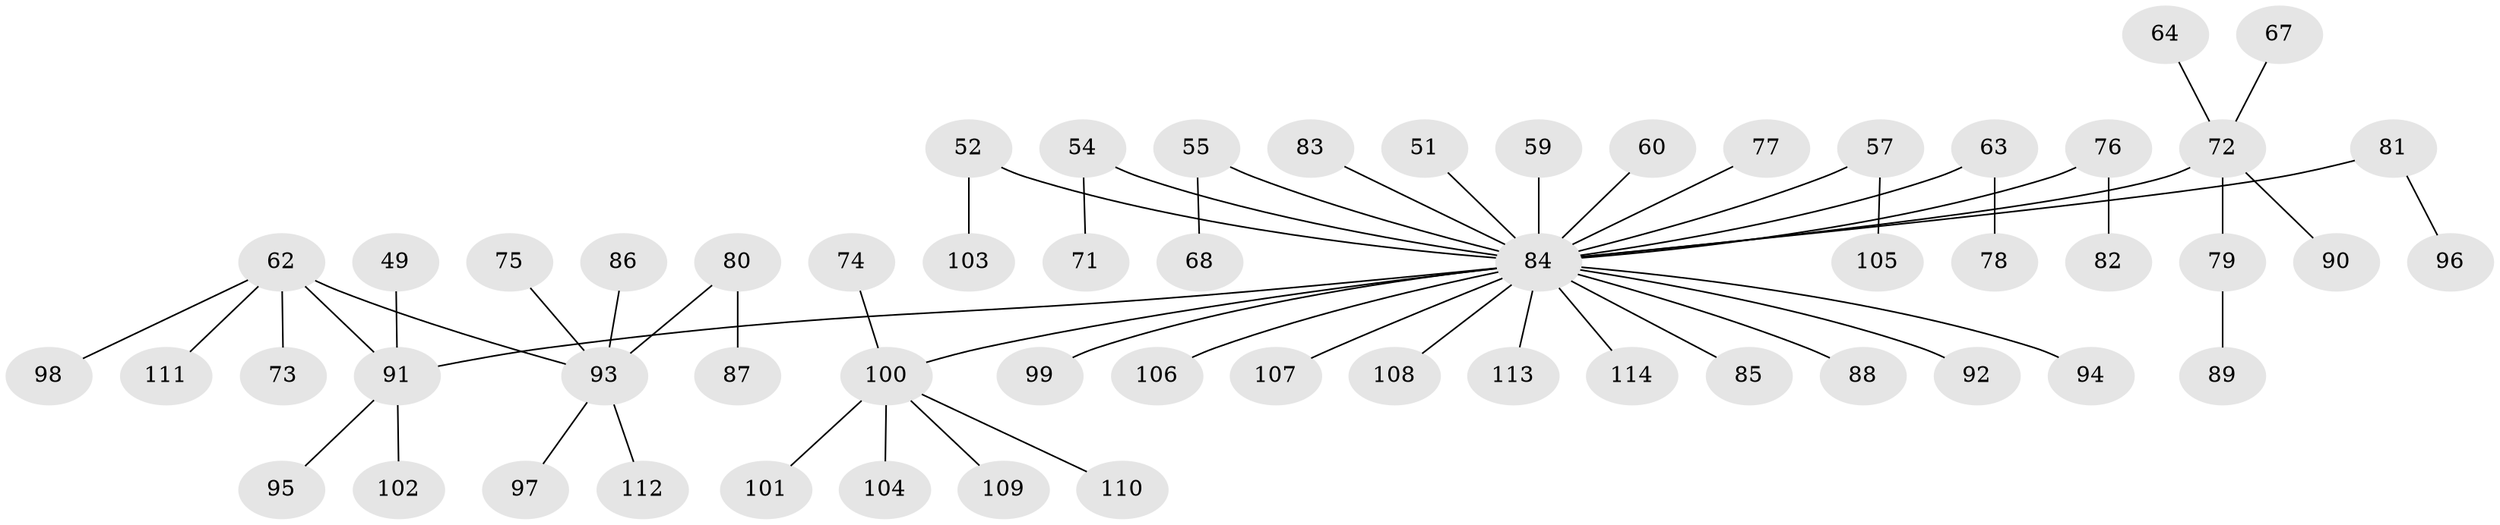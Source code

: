 // original degree distribution, {8: 0.008771929824561403, 4: 0.08771929824561403, 3: 0.11403508771929824, 5: 0.02631578947368421, 2: 0.2807017543859649, 1: 0.47368421052631576, 6: 0.008771929824561403}
// Generated by graph-tools (version 1.1) at 2025/52/03/09/25 04:52:56]
// undirected, 57 vertices, 56 edges
graph export_dot {
graph [start="1"]
  node [color=gray90,style=filled];
  49;
  51;
  52;
  54 [super="+22"];
  55;
  57;
  59;
  60;
  62 [super="+48+58"];
  63;
  64;
  67;
  68;
  71;
  72 [super="+41+70+45"];
  73;
  74;
  75;
  76;
  77;
  78;
  79;
  80;
  81;
  82;
  83;
  84 [super="+12+26+69"];
  85;
  86;
  87;
  88;
  89;
  90;
  91 [super="+23+37+18+56"];
  92;
  93 [super="+38+42+61"];
  94;
  95;
  96;
  97;
  98;
  99;
  100 [super="+44+47+66+65"];
  101;
  102;
  103;
  104;
  105;
  106;
  107;
  108;
  109;
  110;
  111;
  112;
  113;
  114 [super="+36"];
  49 -- 91;
  51 -- 84;
  52 -- 103;
  52 -- 84;
  54 -- 71;
  54 -- 84;
  55 -- 68;
  55 -- 84;
  57 -- 105;
  57 -- 84;
  59 -- 84;
  60 -- 84;
  62 -- 98;
  62 -- 73;
  62 -- 91;
  62 -- 93;
  62 -- 111;
  63 -- 78;
  63 -- 84;
  64 -- 72;
  67 -- 72;
  72 -- 79;
  72 -- 90;
  72 -- 84;
  74 -- 100;
  75 -- 93;
  76 -- 82;
  76 -- 84;
  77 -- 84;
  79 -- 89;
  80 -- 87;
  80 -- 93;
  81 -- 96;
  81 -- 84;
  83 -- 84;
  84 -- 85;
  84 -- 88;
  84 -- 91;
  84 -- 92;
  84 -- 94;
  84 -- 99;
  84 -- 106;
  84 -- 107;
  84 -- 108;
  84 -- 113;
  84 -- 114;
  84 -- 100;
  86 -- 93;
  91 -- 102;
  91 -- 95;
  93 -- 97;
  93 -- 112;
  100 -- 101;
  100 -- 109;
  100 -- 104;
  100 -- 110;
}
